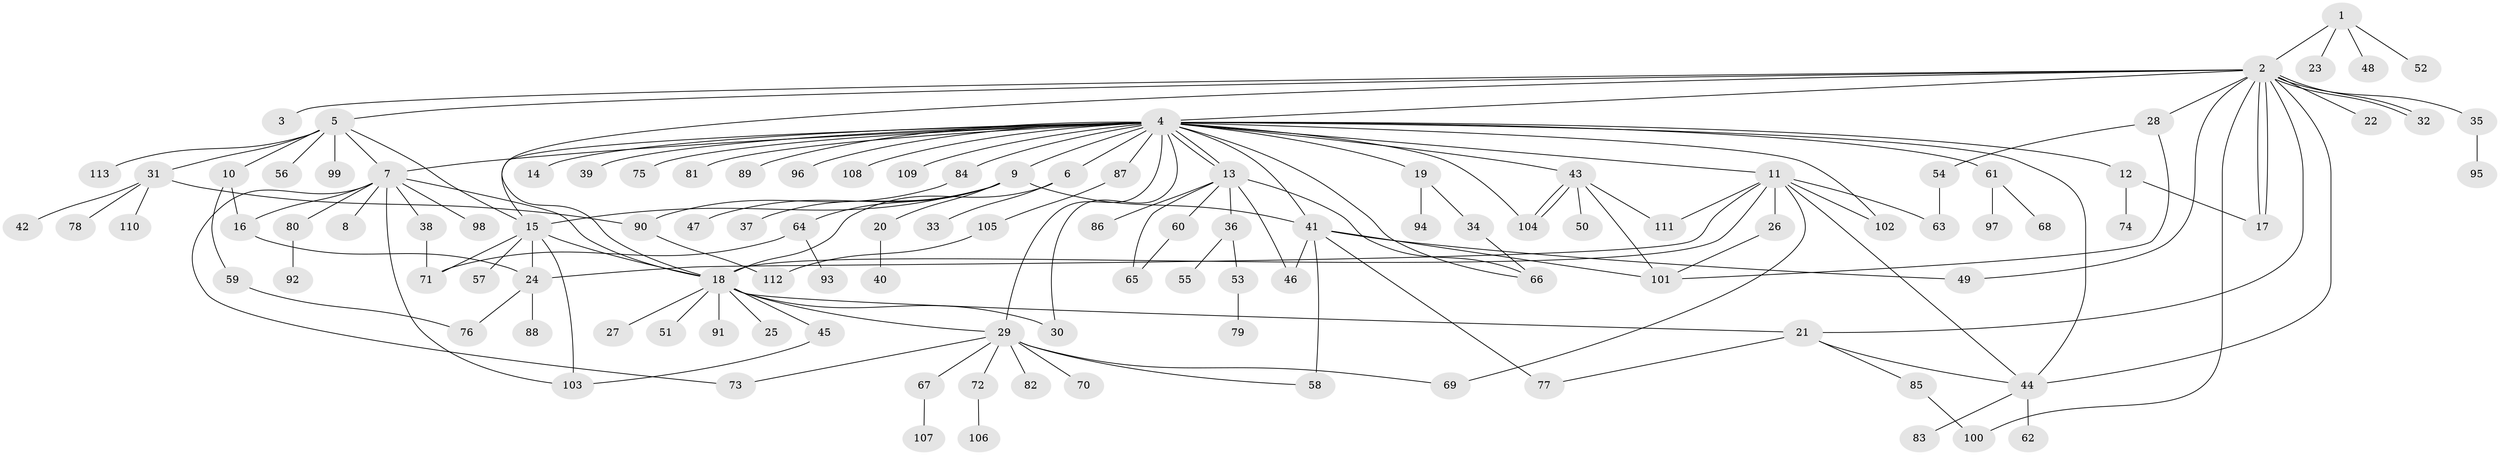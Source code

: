 // Generated by graph-tools (version 1.1) at 2025/25/03/09/25 03:25:58]
// undirected, 113 vertices, 158 edges
graph export_dot {
graph [start="1"]
  node [color=gray90,style=filled];
  1;
  2;
  3;
  4;
  5;
  6;
  7;
  8;
  9;
  10;
  11;
  12;
  13;
  14;
  15;
  16;
  17;
  18;
  19;
  20;
  21;
  22;
  23;
  24;
  25;
  26;
  27;
  28;
  29;
  30;
  31;
  32;
  33;
  34;
  35;
  36;
  37;
  38;
  39;
  40;
  41;
  42;
  43;
  44;
  45;
  46;
  47;
  48;
  49;
  50;
  51;
  52;
  53;
  54;
  55;
  56;
  57;
  58;
  59;
  60;
  61;
  62;
  63;
  64;
  65;
  66;
  67;
  68;
  69;
  70;
  71;
  72;
  73;
  74;
  75;
  76;
  77;
  78;
  79;
  80;
  81;
  82;
  83;
  84;
  85;
  86;
  87;
  88;
  89;
  90;
  91;
  92;
  93;
  94;
  95;
  96;
  97;
  98;
  99;
  100;
  101;
  102;
  103;
  104;
  105;
  106;
  107;
  108;
  109;
  110;
  111;
  112;
  113;
  1 -- 2;
  1 -- 23;
  1 -- 48;
  1 -- 52;
  2 -- 3;
  2 -- 4;
  2 -- 5;
  2 -- 17;
  2 -- 17;
  2 -- 18;
  2 -- 21;
  2 -- 22;
  2 -- 28;
  2 -- 32;
  2 -- 32;
  2 -- 35;
  2 -- 44;
  2 -- 49;
  2 -- 100;
  4 -- 6;
  4 -- 7;
  4 -- 9;
  4 -- 11;
  4 -- 12;
  4 -- 13;
  4 -- 13;
  4 -- 14;
  4 -- 15;
  4 -- 19;
  4 -- 29;
  4 -- 30;
  4 -- 39;
  4 -- 41;
  4 -- 43;
  4 -- 44;
  4 -- 61;
  4 -- 66;
  4 -- 75;
  4 -- 81;
  4 -- 84;
  4 -- 87;
  4 -- 89;
  4 -- 96;
  4 -- 102;
  4 -- 104;
  4 -- 108;
  4 -- 109;
  5 -- 7;
  5 -- 10;
  5 -- 15;
  5 -- 31;
  5 -- 56;
  5 -- 99;
  5 -- 113;
  6 -- 18;
  6 -- 33;
  7 -- 8;
  7 -- 16;
  7 -- 18;
  7 -- 38;
  7 -- 73;
  7 -- 80;
  7 -- 98;
  7 -- 103;
  9 -- 15;
  9 -- 20;
  9 -- 37;
  9 -- 41;
  9 -- 47;
  9 -- 64;
  10 -- 16;
  10 -- 59;
  11 -- 18;
  11 -- 24;
  11 -- 26;
  11 -- 44;
  11 -- 63;
  11 -- 69;
  11 -- 102;
  11 -- 111;
  12 -- 17;
  12 -- 74;
  13 -- 36;
  13 -- 46;
  13 -- 60;
  13 -- 65;
  13 -- 66;
  13 -- 86;
  15 -- 18;
  15 -- 24;
  15 -- 57;
  15 -- 71;
  15 -- 103;
  16 -- 24;
  18 -- 21;
  18 -- 25;
  18 -- 27;
  18 -- 29;
  18 -- 30;
  18 -- 45;
  18 -- 51;
  18 -- 91;
  19 -- 34;
  19 -- 94;
  20 -- 40;
  21 -- 44;
  21 -- 77;
  21 -- 85;
  24 -- 76;
  24 -- 88;
  26 -- 101;
  28 -- 54;
  28 -- 101;
  29 -- 58;
  29 -- 67;
  29 -- 69;
  29 -- 70;
  29 -- 72;
  29 -- 73;
  29 -- 82;
  31 -- 42;
  31 -- 78;
  31 -- 90;
  31 -- 110;
  34 -- 66;
  35 -- 95;
  36 -- 53;
  36 -- 55;
  38 -- 71;
  41 -- 46;
  41 -- 49;
  41 -- 58;
  41 -- 77;
  41 -- 101;
  43 -- 50;
  43 -- 101;
  43 -- 104;
  43 -- 104;
  43 -- 111;
  44 -- 62;
  44 -- 83;
  45 -- 103;
  53 -- 79;
  54 -- 63;
  59 -- 76;
  60 -- 65;
  61 -- 68;
  61 -- 97;
  64 -- 71;
  64 -- 93;
  67 -- 107;
  72 -- 106;
  80 -- 92;
  84 -- 90;
  85 -- 100;
  87 -- 105;
  90 -- 112;
  105 -- 112;
}
